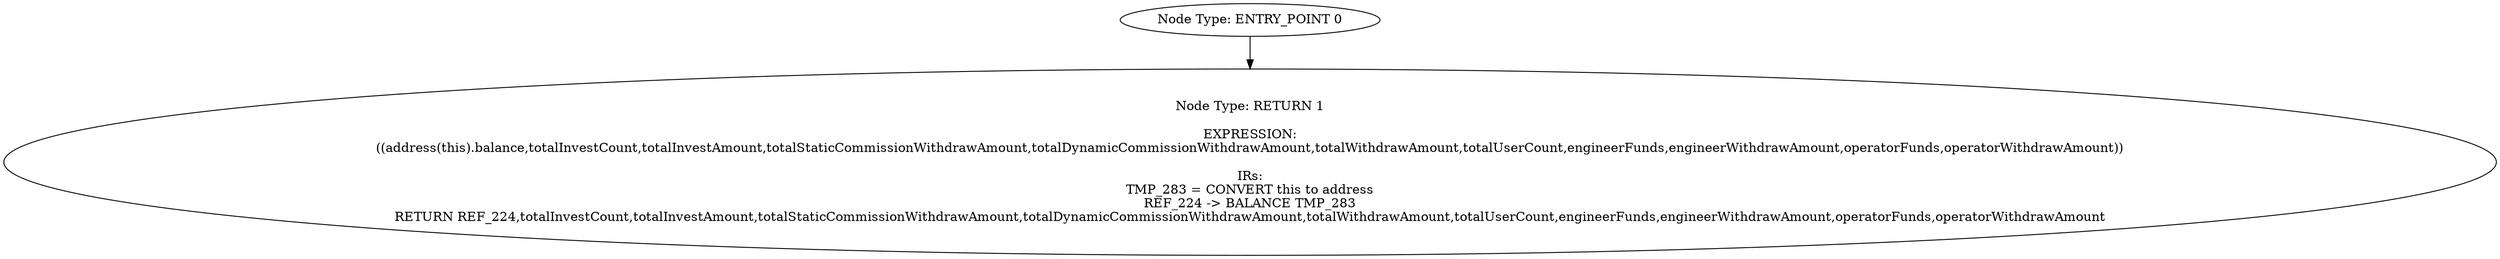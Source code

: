 digraph{
0[label="Node Type: ENTRY_POINT 0
"];
0->1;
1[label="Node Type: RETURN 1

EXPRESSION:
((address(this).balance,totalInvestCount,totalInvestAmount,totalStaticCommissionWithdrawAmount,totalDynamicCommissionWithdrawAmount,totalWithdrawAmount,totalUserCount,engineerFunds,engineerWithdrawAmount,operatorFunds,operatorWithdrawAmount))

IRs:
TMP_283 = CONVERT this to address
REF_224 -> BALANCE TMP_283
RETURN REF_224,totalInvestCount,totalInvestAmount,totalStaticCommissionWithdrawAmount,totalDynamicCommissionWithdrawAmount,totalWithdrawAmount,totalUserCount,engineerFunds,engineerWithdrawAmount,operatorFunds,operatorWithdrawAmount"];
}
